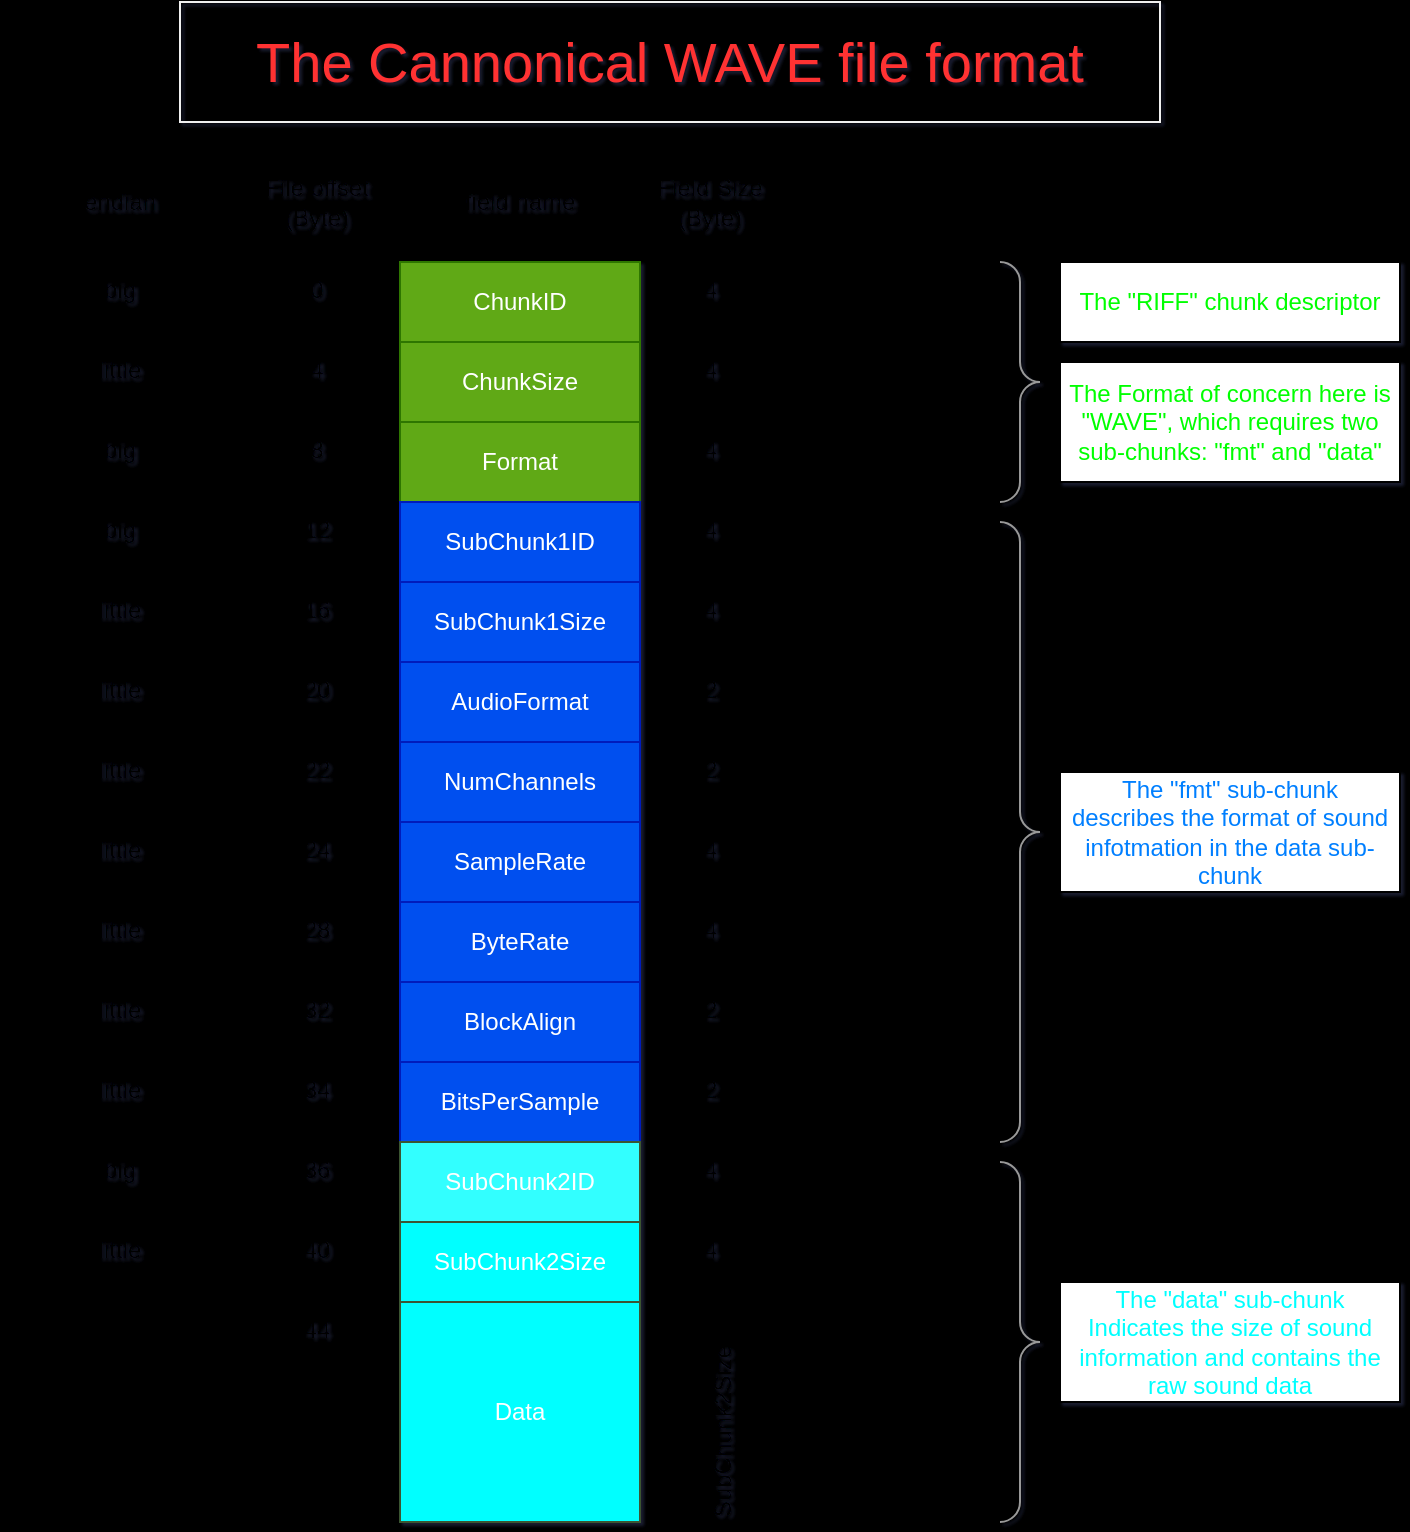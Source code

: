 <mxfile version="13.10.0" type="embed"><diagram id="K1DPzS_2qWYMlx1yPeLn" name="Page-1"><mxGraphModel dx="1118" dy="1735" grid="0" gridSize="10" guides="1" tooltips="1" connect="1" arrows="1" fold="1" page="1" pageScale="1" pageWidth="827" pageHeight="1169" background="#000000" math="0" shadow="1"><root><mxCell id="0"/><mxCell id="1" parent="0"/><mxCell id="3" value="ChunkID" style="rounded=0;whiteSpace=wrap;html=1;fillColor=#60a917;strokeColor=#2D7600;fontColor=#ffffff;" parent="1" vertex="1"><mxGeometry x="400" y="70" width="120" height="40" as="geometry"/></mxCell><mxCell id="4" value="ChunkSize" style="rounded=0;whiteSpace=wrap;html=1;fillColor=#60a917;strokeColor=#2D7600;fontColor=#ffffff;" parent="1" vertex="1"><mxGeometry x="400" y="110" width="120" height="40" as="geometry"/></mxCell><mxCell id="5" value="Format" style="rounded=0;whiteSpace=wrap;html=1;fillColor=#60a917;strokeColor=#2D7600;fontColor=#ffffff;" parent="1" vertex="1"><mxGeometry x="400" y="150" width="120" height="40" as="geometry"/></mxCell><mxCell id="6" value="SubChunk1ID" style="rounded=0;whiteSpace=wrap;html=1;fillColor=#0050ef;strokeColor=#001DBC;fontColor=#ffffff;" parent="1" vertex="1"><mxGeometry x="400" y="190" width="120" height="40" as="geometry"/></mxCell><mxCell id="7" value="SubChunk1Size" style="rounded=0;whiteSpace=wrap;html=1;fillColor=#0050ef;strokeColor=#001DBC;fontColor=#ffffff;" parent="1" vertex="1"><mxGeometry x="400" y="230" width="120" height="40" as="geometry"/></mxCell><mxCell id="8" value="AudioFormat" style="rounded=0;whiteSpace=wrap;html=1;fillColor=#0050ef;strokeColor=#001DBC;fontColor=#ffffff;" parent="1" vertex="1"><mxGeometry x="400" y="270" width="120" height="40" as="geometry"/></mxCell><mxCell id="9" value="NumChannels" style="rounded=0;whiteSpace=wrap;html=1;fillColor=#0050ef;strokeColor=#001DBC;fontColor=#ffffff;" parent="1" vertex="1"><mxGeometry x="400" y="310" width="120" height="40" as="geometry"/></mxCell><mxCell id="10" value="SampleRate" style="rounded=0;whiteSpace=wrap;html=1;fillColor=#0050ef;strokeColor=#001DBC;fontColor=#ffffff;" parent="1" vertex="1"><mxGeometry x="400" y="350" width="120" height="40" as="geometry"/></mxCell><mxCell id="11" value="ByteRate" style="rounded=0;whiteSpace=wrap;html=1;fillColor=#0050ef;strokeColor=#001DBC;fontColor=#ffffff;" parent="1" vertex="1"><mxGeometry x="400" y="390" width="120" height="40" as="geometry"/></mxCell><mxCell id="12" value="BlockAlign" style="rounded=0;whiteSpace=wrap;html=1;fillColor=#0050ef;strokeColor=#001DBC;fontColor=#ffffff;" parent="1" vertex="1"><mxGeometry x="400" y="430" width="120" height="40" as="geometry"/></mxCell><mxCell id="13" value="BitsPerSample" style="rounded=0;whiteSpace=wrap;html=1;fillColor=#0050ef;strokeColor=#001DBC;fontColor=#ffffff;" parent="1" vertex="1"><mxGeometry x="400" y="470" width="120" height="40" as="geometry"/></mxCell><mxCell id="14" value="SubChunk2Size" style="rounded=0;whiteSpace=wrap;html=1;strokeColor=#3A5431;fontColor=#ffffff;fillColor=#00FFFF;" parent="1" vertex="1"><mxGeometry x="400" y="550" width="120" height="40" as="geometry"/></mxCell><mxCell id="15" value="SubChunk2ID" style="rounded=0;whiteSpace=wrap;html=1;strokeColor=#3A5431;fontColor=#ffffff;fillColor=#33FFFF;" parent="1" vertex="1"><mxGeometry x="400" y="510" width="120" height="40" as="geometry"/></mxCell><mxCell id="16" value="Data" style="rounded=0;whiteSpace=wrap;html=1;strokeColor=#3A5431;fontColor=#ffffff;fillColor=#00FFFF;" parent="1" vertex="1"><mxGeometry x="400" y="590" width="120" height="110" as="geometry"/></mxCell><mxCell id="17" value="" style="labelPosition=right;align=left;strokeWidth=1;shape=mxgraph.mockup.markup.curlyBrace;html=1;shadow=0;dashed=0;strokeColor=#999999;direction=north;rotation=-180;" parent="1" vertex="1"><mxGeometry x="700" y="70" width="20" height="120" as="geometry"/></mxCell><mxCell id="20" value="The &quot;RIFF&quot; chunk descriptor" style="rounded=0;whiteSpace=wrap;html=1;fontColor=#00FF00;" parent="1" vertex="1"><mxGeometry x="730" y="70" width="170" height="40" as="geometry"/></mxCell><mxCell id="21" value="The Format of concern here is &quot;WAVE&quot;, which requires two sub-chunks: &quot;fmt&quot; and &quot;data&quot;" style="rounded=0;whiteSpace=wrap;html=1;fontColor=#00FF00;" parent="1" vertex="1"><mxGeometry x="730" y="120" width="170" height="60" as="geometry"/></mxCell><mxCell id="22" value="" style="labelPosition=right;align=left;strokeWidth=1;shape=mxgraph.mockup.markup.curlyBrace;html=1;shadow=0;dashed=0;strokeColor=#999999;direction=north;rotation=-180;" parent="1" vertex="1"><mxGeometry x="700" y="200" width="20" height="310" as="geometry"/></mxCell><mxCell id="23" value="The &quot;fmt&quot; sub-chunk&lt;br&gt;describes the format of sound infotmation in the data sub-chunk" style="rounded=0;whiteSpace=wrap;html=1;fontColor=#007FFF;" parent="1" vertex="1"><mxGeometry x="730" y="325" width="170" height="60" as="geometry"/></mxCell><mxCell id="24" value="" style="labelPosition=right;align=left;strokeWidth=1;shape=mxgraph.mockup.markup.curlyBrace;html=1;shadow=0;dashed=0;strokeColor=#999999;direction=north;rotation=-180;" parent="1" vertex="1"><mxGeometry x="700" y="520" width="20" height="180" as="geometry"/></mxCell><mxCell id="25" value="The &quot;data&quot; sub-chunk&lt;br&gt;Indicates the size of sound information and contains the raw sound data" style="rounded=0;whiteSpace=wrap;html=1;fontColor=#00FFFF;" parent="1" vertex="1"><mxGeometry x="730" y="580" width="170" height="60" as="geometry"/></mxCell><mxCell id="29" value="big" style="rounded=0;whiteSpace=wrap;html=1;verticalAlign=top;fillColor=none;strokeColor=none;" parent="1" vertex="1"><mxGeometry x="200" y="70" width="120" height="40" as="geometry"/></mxCell><mxCell id="30" value="endian" style="rounded=0;whiteSpace=wrap;html=1;fillColor=none;strokeColor=none;" parent="1" vertex="1"><mxGeometry x="200" y="20" width="120" height="40" as="geometry"/></mxCell><mxCell id="31" value="File offset&lt;br&gt;(Byte)" style="rounded=0;whiteSpace=wrap;html=1;fillColor=none;strokeColor=none;" parent="1" vertex="1"><mxGeometry x="320" y="20" width="77" height="40" as="geometry"/></mxCell><mxCell id="32" value="field name" style="rounded=0;whiteSpace=wrap;html=1;fillColor=none;strokeColor=none;" parent="1" vertex="1"><mxGeometry x="400" y="20" width="120" height="40" as="geometry"/></mxCell><mxCell id="33" value="Field Size&lt;br&gt;(Byte)" style="rounded=0;whiteSpace=wrap;html=1;fillColor=none;strokeColor=none;" parent="1" vertex="1"><mxGeometry x="520" y="20" width="70" height="40" as="geometry"/></mxCell><mxCell id="35" value="little" style="rounded=0;whiteSpace=wrap;html=1;verticalAlign=top;fillColor=none;strokeColor=none;" parent="1" vertex="1"><mxGeometry x="200" y="110" width="120" height="40" as="geometry"/></mxCell><mxCell id="38" value="big" style="rounded=0;whiteSpace=wrap;html=1;verticalAlign=top;fillColor=none;strokeColor=none;" parent="1" vertex="1"><mxGeometry x="200" y="150" width="120" height="40" as="geometry"/></mxCell><mxCell id="43" value="big" style="rounded=0;whiteSpace=wrap;html=1;verticalAlign=top;fillColor=none;strokeColor=none;" parent="1" vertex="1"><mxGeometry x="200" y="190" width="120" height="40" as="geometry"/></mxCell><mxCell id="44" value="little" style="rounded=0;whiteSpace=wrap;html=1;verticalAlign=top;fillColor=none;strokeColor=none;" parent="1" vertex="1"><mxGeometry x="200" y="230" width="120" height="40" as="geometry"/></mxCell><mxCell id="46" value="&lt;span style=&quot;font-family: &amp;#34;helvetica&amp;#34;&quot;&gt;little&lt;/span&gt;" style="rounded=0;whiteSpace=wrap;html=1;verticalAlign=top;fillColor=none;strokeColor=none;" parent="1" vertex="1"><mxGeometry x="200" y="310" width="120" height="40" as="geometry"/></mxCell><mxCell id="47" value="&lt;span style=&quot;font-family: &amp;#34;helvetica&amp;#34;&quot;&gt;little&lt;/span&gt;" style="rounded=0;whiteSpace=wrap;html=1;verticalAlign=top;fillColor=none;strokeColor=none;" parent="1" vertex="1"><mxGeometry x="200" y="350" width="120" height="40" as="geometry"/></mxCell><mxCell id="48" value="&lt;span style=&quot;font-family: &amp;#34;helvetica&amp;#34;&quot;&gt;little&lt;/span&gt;" style="rounded=0;whiteSpace=wrap;html=1;verticalAlign=top;fillColor=none;strokeColor=none;" parent="1" vertex="1"><mxGeometry x="200" y="390" width="120" height="40" as="geometry"/></mxCell><mxCell id="49" value="&lt;span style=&quot;font-family: &amp;#34;helvetica&amp;#34;&quot;&gt;little&lt;/span&gt;" style="rounded=0;whiteSpace=wrap;html=1;verticalAlign=top;fillColor=none;strokeColor=none;" parent="1" vertex="1"><mxGeometry x="200" y="430" width="120" height="40" as="geometry"/></mxCell><mxCell id="50" value="&lt;span style=&quot;font-family: &amp;#34;helvetica&amp;#34;&quot;&gt;little&lt;/span&gt;" style="rounded=0;whiteSpace=wrap;html=1;verticalAlign=top;fillColor=none;strokeColor=none;" parent="1" vertex="1"><mxGeometry x="200" y="470" width="120" height="40" as="geometry"/></mxCell><mxCell id="51" value="big" style="rounded=0;whiteSpace=wrap;html=1;verticalAlign=top;fillColor=none;strokeColor=none;" parent="1" vertex="1"><mxGeometry x="200" y="510" width="120" height="40" as="geometry"/></mxCell><mxCell id="52" value="0" style="rounded=0;whiteSpace=wrap;html=1;fillColor=none;strokeColor=none;verticalAlign=top;" parent="1" vertex="1"><mxGeometry x="320" y="70" width="77" height="40" as="geometry"/></mxCell><mxCell id="53" value="4" style="rounded=0;whiteSpace=wrap;html=1;fillColor=none;strokeColor=none;verticalAlign=top;" parent="1" vertex="1"><mxGeometry x="320" y="110" width="77" height="40" as="geometry"/></mxCell><mxCell id="54" value="8" style="rounded=0;whiteSpace=wrap;html=1;fillColor=none;strokeColor=none;verticalAlign=top;" parent="1" vertex="1"><mxGeometry x="320" y="150" width="77" height="40" as="geometry"/></mxCell><mxCell id="55" value="12" style="rounded=0;whiteSpace=wrap;html=1;fillColor=none;strokeColor=none;verticalAlign=top;" parent="1" vertex="1"><mxGeometry x="320" y="190" width="77" height="40" as="geometry"/></mxCell><mxCell id="56" value="16" style="rounded=0;whiteSpace=wrap;html=1;fillColor=none;strokeColor=none;verticalAlign=top;" parent="1" vertex="1"><mxGeometry x="320" y="230" width="77" height="40" as="geometry"/></mxCell><mxCell id="57" value="20" style="rounded=0;whiteSpace=wrap;html=1;fillColor=none;strokeColor=none;rotation=0;verticalAlign=top;" parent="1" vertex="1"><mxGeometry x="320" y="270" width="77" height="40" as="geometry"/></mxCell><mxCell id="58" value="22" style="rounded=0;whiteSpace=wrap;html=1;fillColor=none;strokeColor=none;verticalAlign=top;" parent="1" vertex="1"><mxGeometry x="320" y="310" width="77" height="40" as="geometry"/></mxCell><mxCell id="59" value="24" style="rounded=0;whiteSpace=wrap;html=1;fillColor=none;strokeColor=none;verticalAlign=top;" parent="1" vertex="1"><mxGeometry x="320" y="350" width="77" height="40" as="geometry"/></mxCell><mxCell id="60" value="28" style="rounded=0;whiteSpace=wrap;html=1;fillColor=none;strokeColor=none;verticalAlign=top;" parent="1" vertex="1"><mxGeometry x="320" y="390" width="77" height="40" as="geometry"/></mxCell><mxCell id="61" value="32" style="rounded=0;whiteSpace=wrap;html=1;fillColor=none;strokeColor=none;verticalAlign=top;" parent="1" vertex="1"><mxGeometry x="320" y="430" width="77" height="40" as="geometry"/></mxCell><mxCell id="62" value="34" style="rounded=0;whiteSpace=wrap;html=1;fillColor=none;strokeColor=none;verticalAlign=top;" parent="1" vertex="1"><mxGeometry x="320" y="470" width="77" height="40" as="geometry"/></mxCell><mxCell id="63" value="36" style="rounded=0;whiteSpace=wrap;html=1;fillColor=none;strokeColor=none;verticalAlign=top;" parent="1" vertex="1"><mxGeometry x="320" y="510" width="77" height="40" as="geometry"/></mxCell><mxCell id="64" value="4" style="rounded=0;whiteSpace=wrap;html=1;align=left;verticalAlign=top;fillColor=none;strokeColor=none;" parent="1" vertex="1"><mxGeometry x="550" y="70" width="50" height="40" as="geometry"/></mxCell><mxCell id="65" value="4" style="rounded=0;whiteSpace=wrap;html=1;align=left;verticalAlign=top;fillColor=none;strokeColor=none;" parent="1" vertex="1"><mxGeometry x="550" y="110" width="50" height="40" as="geometry"/></mxCell><mxCell id="66" value="4" style="rounded=0;whiteSpace=wrap;html=1;align=left;verticalAlign=top;fillColor=none;strokeColor=none;" parent="1" vertex="1"><mxGeometry x="550" y="150" width="50" height="40" as="geometry"/></mxCell><mxCell id="67" value="4" style="rounded=0;whiteSpace=wrap;html=1;align=left;verticalAlign=top;fillColor=none;strokeColor=none;" parent="1" vertex="1"><mxGeometry x="550" y="190" width="50" height="40" as="geometry"/></mxCell><mxCell id="68" value="4" style="rounded=0;whiteSpace=wrap;html=1;align=left;verticalAlign=top;fillColor=none;strokeColor=none;" parent="1" vertex="1"><mxGeometry x="550" y="230" width="50" height="40" as="geometry"/></mxCell><mxCell id="69" value="2" style="rounded=0;whiteSpace=wrap;html=1;align=left;verticalAlign=top;fillColor=none;strokeColor=none;" parent="1" vertex="1"><mxGeometry x="550" y="270" width="50" height="40" as="geometry"/></mxCell><mxCell id="70" value="2" style="rounded=0;whiteSpace=wrap;html=1;align=left;verticalAlign=top;fillColor=none;strokeColor=none;" parent="1" vertex="1"><mxGeometry x="550" y="310" width="50" height="40" as="geometry"/></mxCell><mxCell id="71" value="4" style="rounded=0;whiteSpace=wrap;html=1;align=left;verticalAlign=top;fillColor=none;strokeColor=none;" parent="1" vertex="1"><mxGeometry x="550" y="350" width="50" height="40" as="geometry"/></mxCell><mxCell id="72" value="4" style="rounded=0;whiteSpace=wrap;html=1;align=left;verticalAlign=top;fillColor=none;strokeColor=none;" parent="1" vertex="1"><mxGeometry x="550" y="390" width="50" height="40" as="geometry"/></mxCell><mxCell id="73" value="2" style="rounded=0;whiteSpace=wrap;html=1;verticalAlign=top;align=left;fillColor=none;strokeColor=none;" parent="1" vertex="1"><mxGeometry x="550" y="430" width="50" height="40" as="geometry"/></mxCell><mxCell id="74" value="2" style="rounded=0;whiteSpace=wrap;html=1;fillColor=none;strokeColor=none;align=left;verticalAlign=top;" parent="1" vertex="1"><mxGeometry x="550" y="470" width="50" height="40" as="geometry"/></mxCell><mxCell id="75" value="4" style="rounded=0;whiteSpace=wrap;html=1;fillColor=none;strokeColor=none;verticalAlign=top;align=left;" parent="1" vertex="1"><mxGeometry x="550" y="510" width="50" height="40" as="geometry"/></mxCell><mxCell id="76" value="&lt;span style=&quot;font-family: &amp;#34;helvetica&amp;#34;&quot;&gt;little&lt;/span&gt;" style="rounded=0;whiteSpace=wrap;html=1;verticalAlign=top;fillColor=none;strokeColor=none;" parent="1" vertex="1"><mxGeometry x="200" y="550" width="120" height="40" as="geometry"/></mxCell><mxCell id="77" value="40" style="rounded=0;whiteSpace=wrap;html=1;fillColor=none;strokeColor=none;verticalAlign=top;" parent="1" vertex="1"><mxGeometry x="320" y="550" width="77" height="40" as="geometry"/></mxCell><mxCell id="78" value="4" style="rounded=0;whiteSpace=wrap;html=1;fillColor=none;strokeColor=none;verticalAlign=top;align=left;" parent="1" vertex="1"><mxGeometry x="550" y="550" width="50" height="40" as="geometry"/></mxCell><mxCell id="79" value="44" style="rounded=0;whiteSpace=wrap;html=1;fillColor=none;strokeColor=none;verticalAlign=top;" parent="1" vertex="1"><mxGeometry x="320" y="590" width="77" height="40" as="geometry"/></mxCell><mxCell id="80" value="SubChunk2Size" style="rounded=0;whiteSpace=wrap;html=1;align=left;verticalAlign=top;rotation=-90;fillColor=none;strokeColor=none;" parent="1" vertex="1"><mxGeometry x="520" y="617.5" width="110" height="55" as="geometry"/></mxCell><mxCell id="82" value="The Cannonical WAVE file format" style="rounded=0;whiteSpace=wrap;html=1;strokeColor=#f0f0f0;fillColor=none;align=center;fontSize=28;fontColor=#FF3333;" parent="1" vertex="1"><mxGeometry x="290" y="-60" width="490" height="60" as="geometry"/></mxCell><mxCell id="87" value="little" style="rounded=0;whiteSpace=wrap;html=1;verticalAlign=top;fillColor=none;strokeColor=none;" parent="1" vertex="1"><mxGeometry x="200" y="270" width="120" height="40" as="geometry"/></mxCell></root></mxGraphModel></diagram></mxfile>